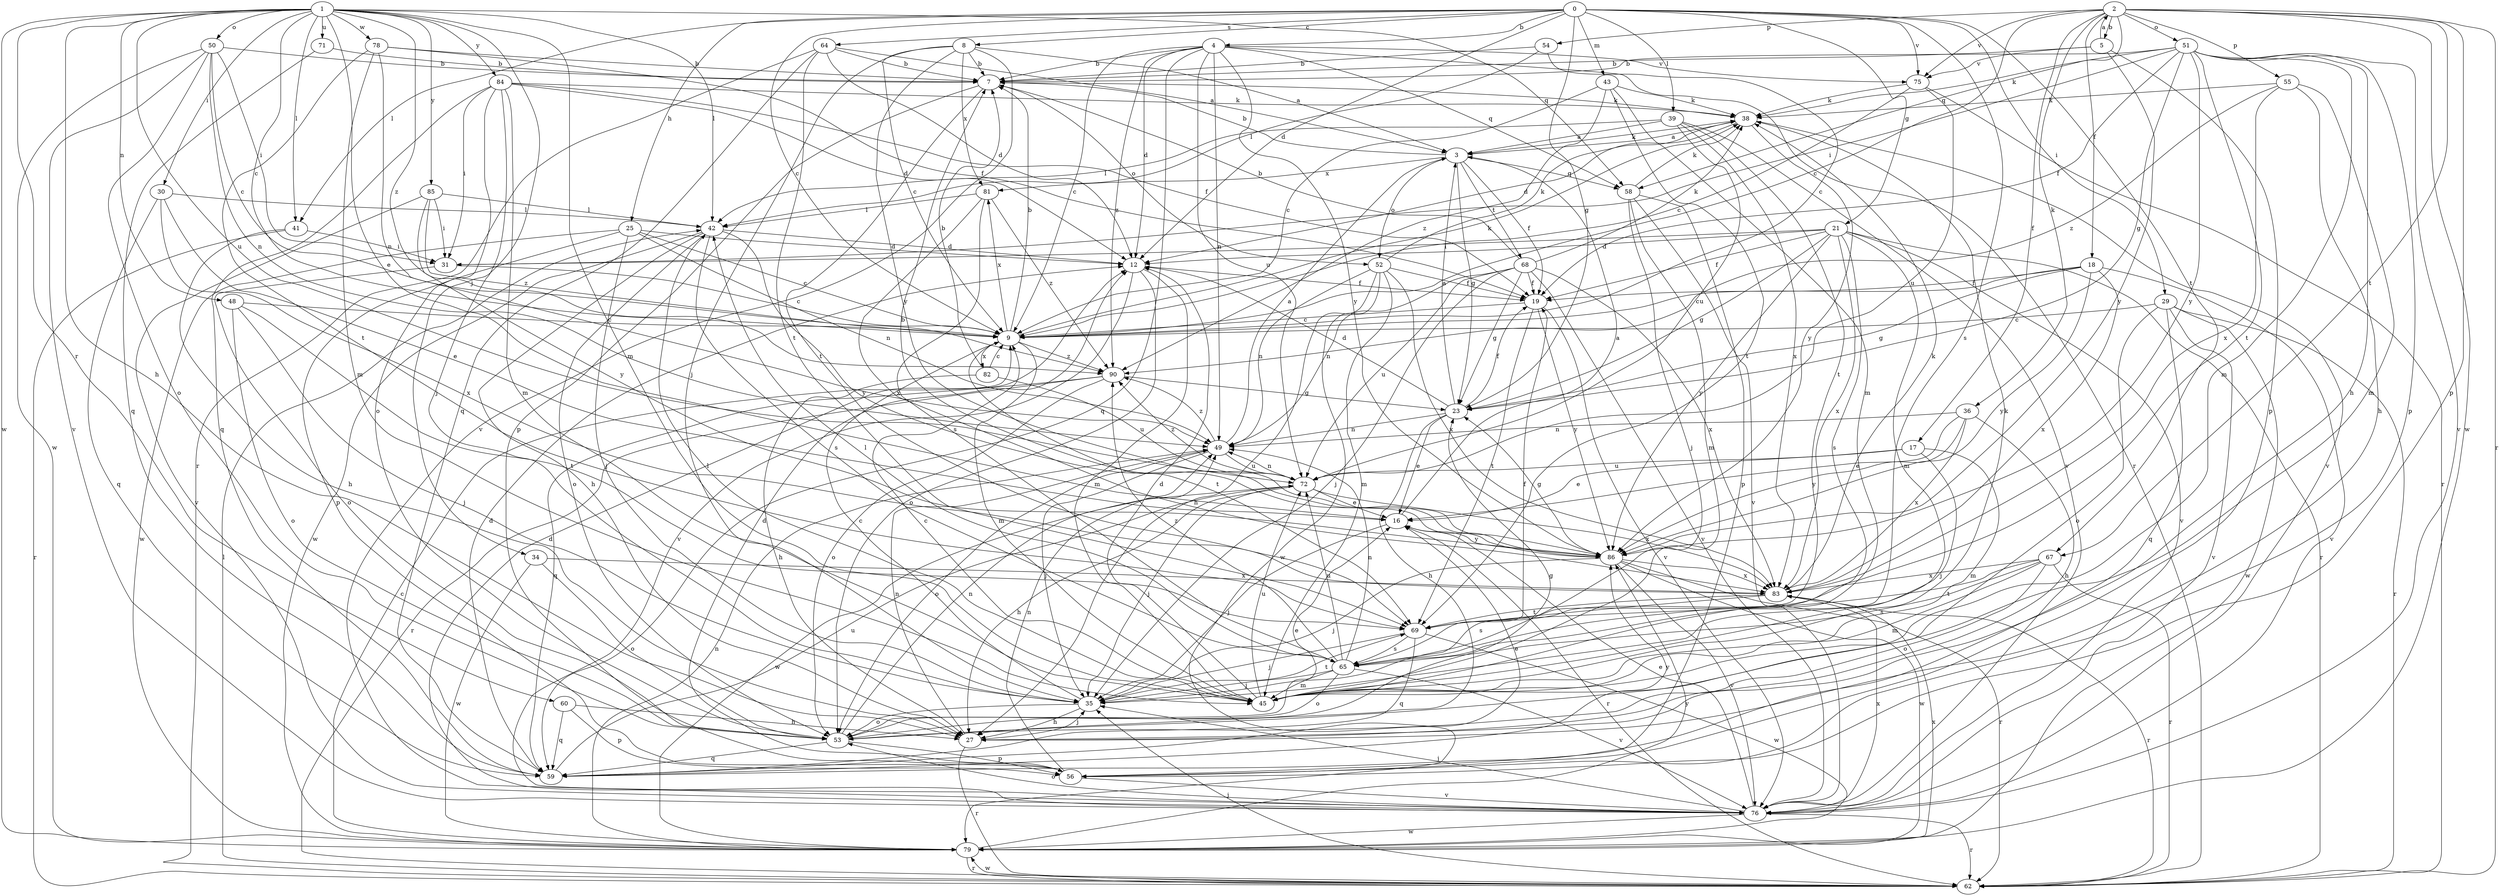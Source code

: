 strict digraph  {
0;
1;
2;
3;
4;
5;
7;
8;
9;
12;
16;
17;
18;
19;
21;
23;
25;
27;
29;
30;
31;
34;
35;
36;
38;
39;
41;
42;
43;
45;
48;
49;
50;
51;
52;
53;
54;
55;
56;
58;
59;
60;
62;
64;
65;
67;
68;
69;
71;
72;
75;
76;
78;
79;
81;
82;
83;
84;
85;
86;
90;
0 -> 4  [label=b];
0 -> 8  [label=c];
0 -> 9  [label=c];
0 -> 12  [label=d];
0 -> 21  [label=g];
0 -> 23  [label=g];
0 -> 25  [label=h];
0 -> 29  [label=i];
0 -> 39  [label=l];
0 -> 41  [label=l];
0 -> 43  [label=m];
0 -> 64  [label=s];
0 -> 65  [label=s];
0 -> 67  [label=t];
0 -> 75  [label=v];
1 -> 9  [label=c];
1 -> 16  [label=e];
1 -> 27  [label=h];
1 -> 30  [label=i];
1 -> 34  [label=j];
1 -> 41  [label=l];
1 -> 42  [label=l];
1 -> 45  [label=m];
1 -> 48  [label=n];
1 -> 50  [label=o];
1 -> 58  [label=q];
1 -> 60  [label=r];
1 -> 71  [label=u];
1 -> 72  [label=u];
1 -> 78  [label=w];
1 -> 79  [label=w];
1 -> 84  [label=y];
1 -> 85  [label=y];
1 -> 90  [label=z];
2 -> 5  [label=b];
2 -> 9  [label=c];
2 -> 17  [label=f];
2 -> 18  [label=f];
2 -> 36  [label=k];
2 -> 51  [label=o];
2 -> 54  [label=p];
2 -> 55  [label=p];
2 -> 56  [label=p];
2 -> 58  [label=q];
2 -> 62  [label=r];
2 -> 67  [label=t];
2 -> 75  [label=v];
2 -> 79  [label=w];
3 -> 7  [label=b];
3 -> 19  [label=f];
3 -> 23  [label=g];
3 -> 38  [label=k];
3 -> 52  [label=o];
3 -> 58  [label=q];
3 -> 68  [label=t];
3 -> 81  [label=x];
4 -> 7  [label=b];
4 -> 9  [label=c];
4 -> 12  [label=d];
4 -> 49  [label=n];
4 -> 58  [label=q];
4 -> 59  [label=q];
4 -> 62  [label=r];
4 -> 72  [label=u];
4 -> 75  [label=v];
4 -> 86  [label=y];
4 -> 90  [label=z];
5 -> 2  [label=a];
5 -> 7  [label=b];
5 -> 56  [label=p];
5 -> 75  [label=v];
5 -> 86  [label=y];
7 -> 38  [label=k];
7 -> 52  [label=o];
7 -> 56  [label=p];
7 -> 69  [label=t];
8 -> 3  [label=a];
8 -> 7  [label=b];
8 -> 9  [label=c];
8 -> 35  [label=j];
8 -> 76  [label=v];
8 -> 81  [label=x];
8 -> 86  [label=y];
9 -> 7  [label=b];
9 -> 38  [label=k];
9 -> 45  [label=m];
9 -> 69  [label=t];
9 -> 81  [label=x];
9 -> 82  [label=x];
9 -> 90  [label=z];
12 -> 19  [label=f];
12 -> 45  [label=m];
12 -> 53  [label=o];
12 -> 76  [label=v];
16 -> 3  [label=a];
16 -> 35  [label=j];
16 -> 62  [label=r];
16 -> 86  [label=y];
17 -> 16  [label=e];
17 -> 35  [label=j];
17 -> 45  [label=m];
17 -> 72  [label=u];
18 -> 9  [label=c];
18 -> 19  [label=f];
18 -> 23  [label=g];
18 -> 76  [label=v];
18 -> 83  [label=x];
18 -> 86  [label=y];
19 -> 9  [label=c];
19 -> 69  [label=t];
19 -> 76  [label=v];
19 -> 86  [label=y];
21 -> 12  [label=d];
21 -> 19  [label=f];
21 -> 23  [label=g];
21 -> 31  [label=i];
21 -> 45  [label=m];
21 -> 62  [label=r];
21 -> 65  [label=s];
21 -> 76  [label=v];
21 -> 83  [label=x];
21 -> 86  [label=y];
23 -> 3  [label=a];
23 -> 12  [label=d];
23 -> 16  [label=e];
23 -> 19  [label=f];
23 -> 27  [label=h];
23 -> 49  [label=n];
25 -> 9  [label=c];
25 -> 12  [label=d];
25 -> 35  [label=j];
25 -> 49  [label=n];
25 -> 56  [label=p];
25 -> 79  [label=w];
27 -> 35  [label=j];
27 -> 49  [label=n];
27 -> 62  [label=r];
29 -> 9  [label=c];
29 -> 53  [label=o];
29 -> 59  [label=q];
29 -> 62  [label=r];
29 -> 76  [label=v];
29 -> 79  [label=w];
30 -> 16  [label=e];
30 -> 42  [label=l];
30 -> 59  [label=q];
30 -> 83  [label=x];
31 -> 9  [label=c];
31 -> 53  [label=o];
34 -> 53  [label=o];
34 -> 79  [label=w];
34 -> 83  [label=x];
35 -> 9  [label=c];
35 -> 27  [label=h];
35 -> 53  [label=o];
35 -> 69  [label=t];
36 -> 16  [label=e];
36 -> 27  [label=h];
36 -> 49  [label=n];
36 -> 83  [label=x];
36 -> 86  [label=y];
38 -> 3  [label=a];
38 -> 12  [label=d];
38 -> 76  [label=v];
38 -> 86  [label=y];
39 -> 3  [label=a];
39 -> 42  [label=l];
39 -> 69  [label=t];
39 -> 72  [label=u];
39 -> 76  [label=v];
39 -> 83  [label=x];
41 -> 27  [label=h];
41 -> 31  [label=i];
41 -> 62  [label=r];
42 -> 12  [label=d];
42 -> 27  [label=h];
42 -> 53  [label=o];
42 -> 65  [label=s];
42 -> 79  [label=w];
42 -> 86  [label=y];
43 -> 9  [label=c];
43 -> 38  [label=k];
43 -> 45  [label=m];
43 -> 69  [label=t];
43 -> 90  [label=z];
45 -> 9  [label=c];
45 -> 12  [label=d];
45 -> 38  [label=k];
45 -> 42  [label=l];
45 -> 72  [label=u];
48 -> 9  [label=c];
48 -> 35  [label=j];
48 -> 53  [label=o];
48 -> 69  [label=t];
49 -> 3  [label=a];
49 -> 35  [label=j];
49 -> 53  [label=o];
49 -> 72  [label=u];
49 -> 90  [label=z];
50 -> 7  [label=b];
50 -> 9  [label=c];
50 -> 31  [label=i];
50 -> 49  [label=n];
50 -> 53  [label=o];
50 -> 76  [label=v];
50 -> 79  [label=w];
51 -> 7  [label=b];
51 -> 19  [label=f];
51 -> 23  [label=g];
51 -> 27  [label=h];
51 -> 31  [label=i];
51 -> 38  [label=k];
51 -> 45  [label=m];
51 -> 56  [label=p];
51 -> 69  [label=t];
51 -> 76  [label=v];
51 -> 86  [label=y];
52 -> 19  [label=f];
52 -> 27  [label=h];
52 -> 38  [label=k];
52 -> 45  [label=m];
52 -> 49  [label=n];
52 -> 79  [label=w];
52 -> 83  [label=x];
53 -> 16  [label=e];
53 -> 23  [label=g];
53 -> 49  [label=n];
53 -> 56  [label=p];
53 -> 59  [label=q];
54 -> 7  [label=b];
54 -> 9  [label=c];
54 -> 42  [label=l];
55 -> 27  [label=h];
55 -> 38  [label=k];
55 -> 45  [label=m];
55 -> 83  [label=x];
55 -> 90  [label=z];
56 -> 12  [label=d];
56 -> 49  [label=n];
56 -> 76  [label=v];
58 -> 35  [label=j];
58 -> 38  [label=k];
58 -> 45  [label=m];
58 -> 56  [label=p];
58 -> 76  [label=v];
59 -> 12  [label=d];
59 -> 16  [label=e];
59 -> 72  [label=u];
59 -> 86  [label=y];
60 -> 27  [label=h];
60 -> 56  [label=p];
60 -> 59  [label=q];
62 -> 35  [label=j];
62 -> 42  [label=l];
62 -> 79  [label=w];
64 -> 3  [label=a];
64 -> 7  [label=b];
64 -> 12  [label=d];
64 -> 59  [label=q];
64 -> 62  [label=r];
64 -> 69  [label=t];
65 -> 19  [label=f];
65 -> 35  [label=j];
65 -> 42  [label=l];
65 -> 45  [label=m];
65 -> 49  [label=n];
65 -> 53  [label=o];
65 -> 72  [label=u];
65 -> 76  [label=v];
65 -> 90  [label=z];
67 -> 45  [label=m];
67 -> 53  [label=o];
67 -> 62  [label=r];
67 -> 65  [label=s];
67 -> 69  [label=t];
67 -> 83  [label=x];
68 -> 7  [label=b];
68 -> 19  [label=f];
68 -> 23  [label=g];
68 -> 35  [label=j];
68 -> 38  [label=k];
68 -> 49  [label=n];
68 -> 72  [label=u];
68 -> 76  [label=v];
68 -> 83  [label=x];
69 -> 35  [label=j];
69 -> 59  [label=q];
69 -> 65  [label=s];
69 -> 79  [label=w];
71 -> 7  [label=b];
71 -> 59  [label=q];
72 -> 16  [label=e];
72 -> 27  [label=h];
72 -> 35  [label=j];
72 -> 49  [label=n];
72 -> 79  [label=w];
72 -> 83  [label=x];
72 -> 90  [label=z];
75 -> 9  [label=c];
75 -> 38  [label=k];
75 -> 62  [label=r];
75 -> 72  [label=u];
76 -> 12  [label=d];
76 -> 16  [label=e];
76 -> 35  [label=j];
76 -> 53  [label=o];
76 -> 62  [label=r];
76 -> 79  [label=w];
76 -> 83  [label=x];
78 -> 7  [label=b];
78 -> 19  [label=f];
78 -> 45  [label=m];
78 -> 49  [label=n];
78 -> 69  [label=t];
79 -> 9  [label=c];
79 -> 49  [label=n];
79 -> 62  [label=r];
79 -> 83  [label=x];
79 -> 86  [label=y];
81 -> 42  [label=l];
81 -> 65  [label=s];
81 -> 83  [label=x];
81 -> 90  [label=z];
82 -> 7  [label=b];
82 -> 9  [label=c];
82 -> 27  [label=h];
82 -> 72  [label=u];
83 -> 38  [label=k];
83 -> 62  [label=r];
83 -> 65  [label=s];
83 -> 69  [label=t];
84 -> 12  [label=d];
84 -> 19  [label=f];
84 -> 31  [label=i];
84 -> 35  [label=j];
84 -> 38  [label=k];
84 -> 45  [label=m];
84 -> 53  [label=o];
84 -> 59  [label=q];
85 -> 31  [label=i];
85 -> 42  [label=l];
85 -> 76  [label=v];
85 -> 86  [label=y];
85 -> 90  [label=z];
86 -> 7  [label=b];
86 -> 23  [label=g];
86 -> 35  [label=j];
86 -> 62  [label=r];
86 -> 76  [label=v];
86 -> 79  [label=w];
86 -> 83  [label=x];
90 -> 23  [label=g];
90 -> 53  [label=o];
90 -> 59  [label=q];
90 -> 62  [label=r];
}

